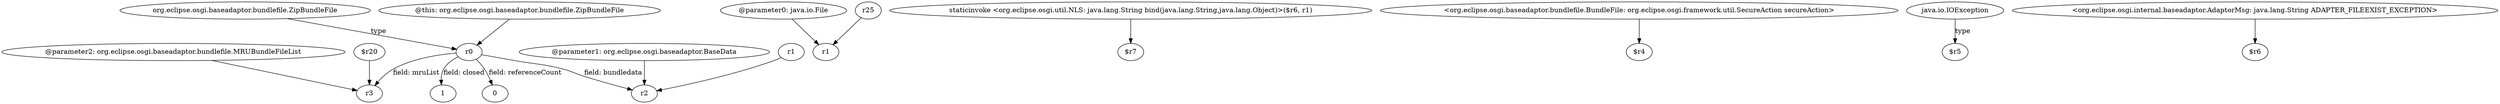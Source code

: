 digraph g {
0[label="@parameter2: org.eclipse.osgi.baseadaptor.bundlefile.MRUBundleFileList"]
1[label="r3"]
0->1[label=""]
2[label="r0"]
3[label="1"]
2->3[label="field: closed"]
4[label="@parameter1: org.eclipse.osgi.baseadaptor.BaseData"]
5[label="r2"]
4->5[label=""]
6[label="r1"]
6->5[label=""]
7[label="0"]
2->7[label="field: referenceCount"]
8[label="@parameter0: java.io.File"]
9[label="r1"]
8->9[label=""]
10[label="staticinvoke <org.eclipse.osgi.util.NLS: java.lang.String bind(java.lang.String,java.lang.Object)>($r6, r1)"]
11[label="$r7"]
10->11[label=""]
2->5[label="field: bundledata"]
12[label="r25"]
12->9[label=""]
13[label="<org.eclipse.osgi.baseadaptor.bundlefile.BundleFile: org.eclipse.osgi.framework.util.SecureAction secureAction>"]
14[label="$r4"]
13->14[label=""]
15[label="java.io.IOException"]
16[label="$r5"]
15->16[label="type"]
2->1[label="field: mruList"]
17[label="org.eclipse.osgi.baseadaptor.bundlefile.ZipBundleFile"]
17->2[label="type"]
18[label="$r20"]
18->1[label=""]
19[label="<org.eclipse.osgi.internal.baseadaptor.AdaptorMsg: java.lang.String ADAPTER_FILEEXIST_EXCEPTION>"]
20[label="$r6"]
19->20[label=""]
21[label="@this: org.eclipse.osgi.baseadaptor.bundlefile.ZipBundleFile"]
21->2[label=""]
}